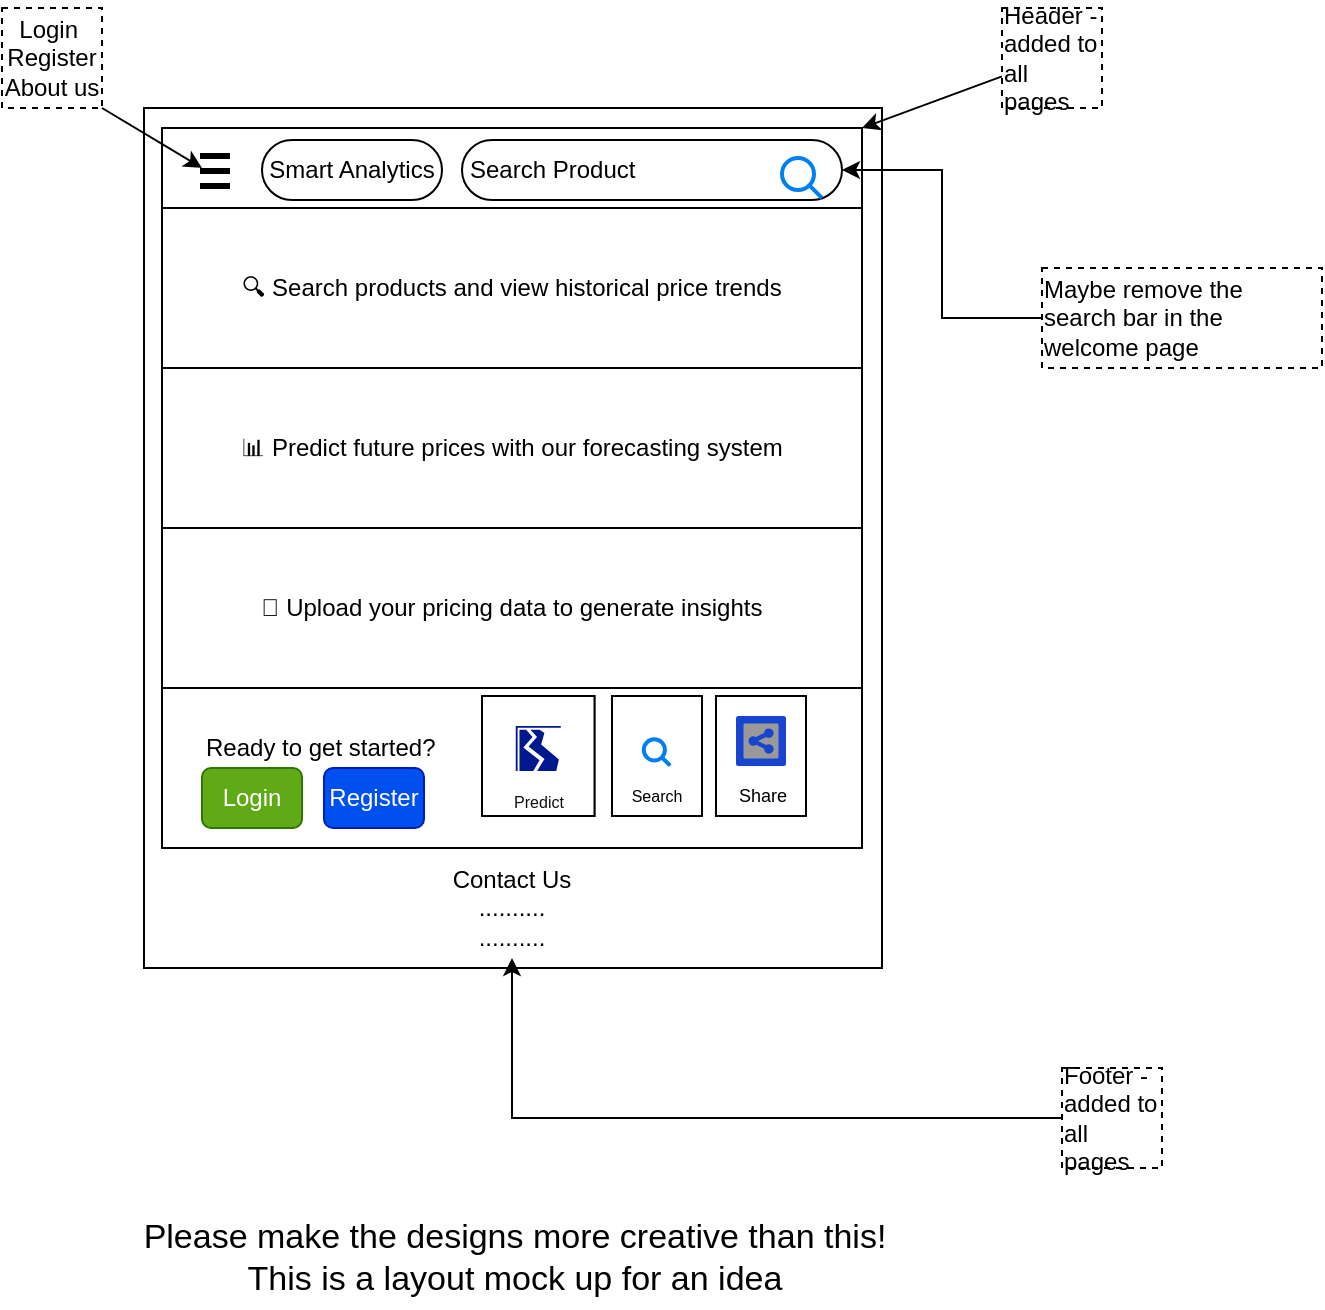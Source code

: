<mxfile version="24.7.5" pages="4">
  <diagram name="Welcome page" id="B8QtZ3THjDnc9no1Egbt">
    <mxGraphModel dx="882" dy="568" grid="1" gridSize="10" guides="1" tooltips="1" connect="1" arrows="1" fold="1" page="1" pageScale="1" pageWidth="850" pageHeight="1100" math="0" shadow="0">
      <root>
        <mxCell id="0" />
        <mxCell id="1" parent="0" />
        <mxCell id="PpZU3kaL5hCInjsLc9p8-1" value="" style="whiteSpace=wrap;html=1;" vertex="1" parent="1">
          <mxGeometry x="111" y="80" width="369" height="430" as="geometry" />
        </mxCell>
        <mxCell id="PpZU3kaL5hCInjsLc9p8-2" value="" style="rounded=0;whiteSpace=wrap;html=1;" vertex="1" parent="1">
          <mxGeometry x="120" y="90" width="350" height="350" as="geometry" />
        </mxCell>
        <mxCell id="PpZU3kaL5hCInjsLc9p8-13" value="🔍 Search products and view historical price trends" style="rounded=0;whiteSpace=wrap;html=1;" vertex="1" parent="1">
          <mxGeometry x="120" y="130" width="350" height="80" as="geometry" />
        </mxCell>
        <mxCell id="PpZU3kaL5hCInjsLc9p8-14" value="📊 Predict future prices with our forecasting system" style="rounded=0;whiteSpace=wrap;" vertex="1" parent="1">
          <mxGeometry x="120" y="210" width="350" height="80" as="geometry" />
        </mxCell>
        <mxCell id="PpZU3kaL5hCInjsLc9p8-15" value="📁 Upload your pricing data to generate insights" style="rounded=0;whiteSpace=wrap;" vertex="1" parent="1">
          <mxGeometry x="120" y="290" width="350" height="80" as="geometry" />
        </mxCell>
        <mxCell id="PpZU3kaL5hCInjsLc9p8-3" value="Smart Analytics" style="rounded=1;whiteSpace=wrap;arcSize=50;" vertex="1" parent="1">
          <mxGeometry x="170" y="96" width="90" height="30" as="geometry" />
        </mxCell>
        <mxCell id="PpZU3kaL5hCInjsLc9p8-4" value="Search Product" style="rounded=1;whiteSpace=wrap;html=1;strokeColor=default;align=left;verticalAlign=middle;arcSize=50;fontFamily=Helvetica;fontSize=12;fontColor=default;fillColor=default;spacingLeft=2;" vertex="1" parent="1">
          <mxGeometry x="270" y="96" width="190" height="30" as="geometry" />
        </mxCell>
        <mxCell id="PpZU3kaL5hCInjsLc9p8-5" value="" style="html=1;verticalLabelPosition=bottom;align=center;labelBackgroundColor=#ffffff;verticalAlign=top;strokeWidth=2;strokeColor=#0080F0;shadow=0;dashed=0;shape=mxgraph.ios7.icons.looking_glass;" vertex="1" parent="1">
          <mxGeometry x="430" y="105" width="20" height="20" as="geometry" />
        </mxCell>
        <mxCell id="PpZU3kaL5hCInjsLc9p8-9" value="" style="group;strokeWidth=3;" vertex="1" connectable="0" parent="1">
          <mxGeometry x="139" y="104" width="15" height="15" as="geometry" />
        </mxCell>
        <mxCell id="PpZU3kaL5hCInjsLc9p8-6" value="" style="endArrow=none;html=1;rounded=0;strokeWidth=3;" edge="1" parent="PpZU3kaL5hCInjsLc9p8-9">
          <mxGeometry width="50" height="50" relative="1" as="geometry">
            <mxPoint as="sourcePoint" />
            <mxPoint x="15" as="targetPoint" />
          </mxGeometry>
        </mxCell>
        <mxCell id="PpZU3kaL5hCInjsLc9p8-7" value="" style="endArrow=none;html=1;rounded=0;strokeWidth=3;" edge="1" parent="PpZU3kaL5hCInjsLc9p8-9">
          <mxGeometry width="50" height="50" relative="1" as="geometry">
            <mxPoint y="7.5" as="sourcePoint" />
            <mxPoint x="15" y="7.5" as="targetPoint" />
          </mxGeometry>
        </mxCell>
        <mxCell id="PpZU3kaL5hCInjsLc9p8-8" value="" style="endArrow=none;html=1;rounded=0;strokeWidth=3;" edge="1" parent="PpZU3kaL5hCInjsLc9p8-9">
          <mxGeometry width="50" height="50" relative="1" as="geometry">
            <mxPoint y="15" as="sourcePoint" />
            <mxPoint x="15" y="15" as="targetPoint" />
          </mxGeometry>
        </mxCell>
        <mxCell id="PpZU3kaL5hCInjsLc9p8-16" style="rounded=0;orthogonalLoop=1;jettySize=auto;html=1;exitX=1;exitY=1;exitDx=0;exitDy=0;" edge="1" parent="1" source="PpZU3kaL5hCInjsLc9p8-10">
          <mxGeometry relative="1" as="geometry">
            <mxPoint x="140" y="110.0" as="targetPoint" />
          </mxGeometry>
        </mxCell>
        <mxCell id="PpZU3kaL5hCInjsLc9p8-10" value="&lt;span style=&quot;text-align: left; background-color: initial;&quot;&gt;Login&amp;nbsp;&lt;/span&gt;&lt;br style=&quot;text-align: left;&quot;&gt;&lt;span style=&quot;text-align: left; background-color: initial;&quot;&gt;Register&lt;/span&gt;&lt;br style=&quot;text-align: left;&quot;&gt;&lt;span style=&quot;text-align: left; background-color: initial;&quot;&gt;About us&lt;/span&gt;" style="rounded=0;whiteSpace=wrap;html=1;dashed=1;" vertex="1" parent="1">
          <mxGeometry x="40" y="30" width="50" height="50" as="geometry" />
        </mxCell>
        <mxCell id="PpZU3kaL5hCInjsLc9p8-17" value="Ready to get started? " style="rounded=0;whiteSpace=wrap;align=left;spacingLeft=20;spacingBottom=20;" vertex="1" parent="1">
          <mxGeometry x="120" y="370" width="350" height="80" as="geometry" />
        </mxCell>
        <mxCell id="PpZU3kaL5hCInjsLc9p8-18" value="Login" style="rounded=1;whiteSpace=wrap;html=1;fillColor=#60a917;fontColor=#ffffff;strokeColor=#2D7600;" vertex="1" parent="1">
          <mxGeometry x="140" y="410" width="50" height="30" as="geometry" />
        </mxCell>
        <mxCell id="PpZU3kaL5hCInjsLc9p8-19" value="Register" style="rounded=1;whiteSpace=wrap;html=1;fillColor=#0050ef;fontColor=#ffffff;strokeColor=#001DBC;" vertex="1" parent="1">
          <mxGeometry x="201" y="410" width="50" height="30" as="geometry" />
        </mxCell>
        <mxCell id="PpZU3kaL5hCInjsLc9p8-24" value="" style="group;fillColor=#D0CEE2;strokeColor=#56517e;" vertex="1" connectable="0" parent="1">
          <mxGeometry x="280" y="374" width="56.25" height="60" as="geometry" />
        </mxCell>
        <mxCell id="PpZU3kaL5hCInjsLc9p8-22" value="" style="rounded=0;whiteSpace=wrap;html=1;fillColor=#ffffff;" vertex="1" parent="PpZU3kaL5hCInjsLc9p8-24">
          <mxGeometry width="56.25" height="60" as="geometry" />
        </mxCell>
        <mxCell id="PpZU3kaL5hCInjsLc9p8-21" value="&lt;font style=&quot;font-size: 8px;&quot;&gt;Predict&lt;/font&gt;" style="sketch=0;aspect=fixed;pointerEvents=1;shadow=0;dashed=0;html=1;strokeColor=none;labelPosition=center;verticalLabelPosition=bottom;verticalAlign=top;align=center;fillColor=#00188D;shape=mxgraph.mscae.general.graph;direction=south;fontColor=#0F0F0F;" vertex="1" parent="PpZU3kaL5hCInjsLc9p8-24">
          <mxGeometry x="16.875" y="15" width="22.5" height="22.5" as="geometry" />
        </mxCell>
        <mxCell id="PpZU3kaL5hCInjsLc9p8-29" value="" style="group" vertex="1" connectable="0" parent="1">
          <mxGeometry x="345" y="374" width="45" height="60" as="geometry" />
        </mxCell>
        <mxCell id="PpZU3kaL5hCInjsLc9p8-26" value="" style="rounded=0;whiteSpace=wrap;html=1;fillColor=#ffffff;" vertex="1" parent="PpZU3kaL5hCInjsLc9p8-29">
          <mxGeometry width="45" height="60" as="geometry" />
        </mxCell>
        <mxCell id="PpZU3kaL5hCInjsLc9p8-25" value="" style="group;fillColor=none;strokeColor=none;fontSize=9;verticalAlign=bottom;" vertex="1" connectable="0" parent="PpZU3kaL5hCInjsLc9p8-29">
          <mxGeometry x="10.12" y="16.8" width="24.75" height="26.4" as="geometry" />
        </mxCell>
        <mxCell id="PpZU3kaL5hCInjsLc9p8-28" value="&lt;font style=&quot;font-size: 8px;&quot;&gt;Search&lt;/font&gt;" style="html=1;verticalLabelPosition=bottom;align=center;labelBackgroundColor=#ffffff;verticalAlign=top;strokeWidth=2;strokeColor=#0080F0;shadow=0;dashed=0;shape=mxgraph.ios7.icons.looking_glass;fontColor=#000000;" vertex="1" parent="PpZU3kaL5hCInjsLc9p8-25">
          <mxGeometry x="5.777" y="4.84" width="13.2" height="13.2" as="geometry" />
        </mxCell>
        <mxCell id="PpZU3kaL5hCInjsLc9p8-32" value="" style="group" vertex="1" connectable="0" parent="1">
          <mxGeometry x="397" y="374" width="45" height="60" as="geometry" />
        </mxCell>
        <mxCell id="PpZU3kaL5hCInjsLc9p8-31" value="" style="rounded=0;whiteSpace=wrap;html=1;fillColor=#FFFFFF;" vertex="1" parent="PpZU3kaL5hCInjsLc9p8-32">
          <mxGeometry width="45" height="60" as="geometry" />
        </mxCell>
        <mxCell id="PpZU3kaL5hCInjsLc9p8-30" value="&lt;font style=&quot;font-size: 9px;&quot;&gt;Share&lt;/font&gt;" style="strokeColor=none;verticalLabelPosition=bottom;shadow=0;dashed=0;verticalAlign=top;strokeWidth=2;html=1;shape=mxgraph.mockup.misc.shareIcon;fillColor=#1745cf;fontColor=#000000;" vertex="1" parent="PpZU3kaL5hCInjsLc9p8-32">
          <mxGeometry x="10" y="10" width="25" height="25" as="geometry" />
        </mxCell>
        <mxCell id="PpZU3kaL5hCInjsLc9p8-33" value="Contact Us&lt;div&gt;..........&lt;/div&gt;&lt;div&gt;..........&lt;/div&gt;" style="rounded=0;whiteSpace=wrap;html=1;strokeColor=none;" vertex="1" parent="1">
          <mxGeometry x="120" y="455" width="350" height="50" as="geometry" />
        </mxCell>
        <mxCell id="PpZU3kaL5hCInjsLc9p8-36" style="rounded=0;orthogonalLoop=1;jettySize=auto;html=1;entryX=1;entryY=0;entryDx=0;entryDy=0;" edge="1" parent="1" source="PpZU3kaL5hCInjsLc9p8-35" target="PpZU3kaL5hCInjsLc9p8-2">
          <mxGeometry relative="1" as="geometry" />
        </mxCell>
        <mxCell id="PpZU3kaL5hCInjsLc9p8-35" value="&lt;div style=&quot;text-align: left;&quot;&gt;&lt;span style=&quot;background-color: initial;&quot;&gt;Header - added to all pages&lt;/span&gt;&lt;/div&gt;" style="rounded=0;whiteSpace=wrap;html=1;dashed=1;" vertex="1" parent="1">
          <mxGeometry x="540" y="30" width="50" height="50" as="geometry" />
        </mxCell>
        <mxCell id="PpZU3kaL5hCInjsLc9p8-38" style="edgeStyle=orthogonalEdgeStyle;rounded=0;orthogonalLoop=1;jettySize=auto;html=1;" edge="1" parent="1" source="PpZU3kaL5hCInjsLc9p8-37" target="PpZU3kaL5hCInjsLc9p8-33">
          <mxGeometry relative="1" as="geometry" />
        </mxCell>
        <mxCell id="PpZU3kaL5hCInjsLc9p8-37" value="&lt;div style=&quot;text-align: left;&quot;&gt;&lt;span style=&quot;background-color: initial;&quot;&gt;Footer - added to all pages&lt;/span&gt;&lt;/div&gt;" style="rounded=0;whiteSpace=wrap;html=1;dashed=1;" vertex="1" parent="1">
          <mxGeometry x="570" y="560" width="50" height="50" as="geometry" />
        </mxCell>
        <mxCell id="I4PNr7GKEXYAMb3qDX5G-1" value="Please make the designs more creative than this!&lt;div style=&quot;font-size: 17px;&quot;&gt;This is a layout mock up for an idea&lt;/div&gt;" style="text;html=1;align=center;verticalAlign=middle;resizable=0;points=[];autosize=1;strokeColor=none;fillColor=none;fontSize=17;" vertex="1" parent="1">
          <mxGeometry x="95.5" y="630" width="400" height="50" as="geometry" />
        </mxCell>
        <mxCell id="T-se9NlNpIuOmWsNwxmB-4" style="edgeStyle=orthogonalEdgeStyle;rounded=0;orthogonalLoop=1;jettySize=auto;html=1;entryX=1;entryY=0.5;entryDx=0;entryDy=0;" edge="1" parent="1" source="T-se9NlNpIuOmWsNwxmB-2" target="PpZU3kaL5hCInjsLc9p8-4">
          <mxGeometry relative="1" as="geometry" />
        </mxCell>
        <mxCell id="T-se9NlNpIuOmWsNwxmB-2" value="&lt;div style=&quot;text-align: left;&quot;&gt;&lt;span style=&quot;background-color: initial;&quot;&gt;Maybe remove the search bar in the welcome page&lt;/span&gt;&lt;/div&gt;" style="rounded=0;whiteSpace=wrap;html=1;dashed=1;" vertex="1" parent="1">
          <mxGeometry x="560" y="160" width="140" height="50" as="geometry" />
        </mxCell>
      </root>
    </mxGraphModel>
  </diagram>
  <diagram id="LSVAX3CHtDWRbdCBxaA_" name="Upload Product Price Data">
    <mxGraphModel dx="1059" dy="681" grid="1" gridSize="10" guides="1" tooltips="1" connect="1" arrows="1" fold="1" page="1" pageScale="1" pageWidth="850" pageHeight="1100" math="0" shadow="0">
      <root>
        <mxCell id="0" />
        <mxCell id="1" parent="0" />
        <mxCell id="pTEVD4Cn4gDYu6t_rOtK-22" value="Preview data" style="rounded=0;whiteSpace=wrap;html=1;verticalAlign=top;" vertex="1" parent="1">
          <mxGeometry x="60" y="500" width="350" height="330" as="geometry" />
        </mxCell>
        <mxCell id="HSAHrpnEPruZlaGYrrlu-25" value="" style="rounded=0;whiteSpace=wrap;html=1;" vertex="1" parent="1">
          <mxGeometry x="60" y="20" width="350" height="430" as="geometry" />
        </mxCell>
        <mxCell id="HSAHrpnEPruZlaGYrrlu-1" value="Accepted format: CSV (Product ID, Date, Price)" style="text;whiteSpace=wrap;" vertex="1" parent="1">
          <mxGeometry x="80" y="235" width="320" height="40" as="geometry" />
        </mxCell>
        <mxCell id="HSAHrpnEPruZlaGYrrlu-2" value="📤 Upload Product Price Data" style="text;whiteSpace=wrap;fontSize=14;" vertex="1" parent="1">
          <mxGeometry x="135" y="30" width="200" height="40" as="geometry" />
        </mxCell>
        <mxCell id="HSAHrpnEPruZlaGYrrlu-22" value="" style="group" vertex="1" connectable="0" parent="1">
          <mxGeometry x="80" y="80" width="170" height="153" as="geometry" />
        </mxCell>
        <mxCell id="HSAHrpnEPruZlaGYrrlu-4" value="Select mechant" style="rounded=1;fillColor=#F1F2F4;strokeColor=none;html=1;whiteSpace=wrap;fontColor=#596780;align=left;fontSize=12;spacingLeft=10;sketch=0;" vertex="1" parent="HSAHrpnEPruZlaGYrrlu-22">
          <mxGeometry x="10" y="60" width="140" height="33" as="geometry" />
        </mxCell>
        <mxCell id="HSAHrpnEPruZlaGYrrlu-5" value="" style="shape=triangle;direction=south;fillColor=#596780;strokeColor=none;html=1;sketch=0;" vertex="1" parent="HSAHrpnEPruZlaGYrrlu-4">
          <mxGeometry x="1" y="0.5" width="12" height="6" relative="1" as="geometry">
            <mxPoint x="-20" y="-3" as="offset" />
          </mxGeometry>
        </mxCell>
        <mxCell id="HSAHrpnEPruZlaGYrrlu-14" value="Select Merchant" style="html=1;shadow=0;dashed=0;shape=mxgraph.bootstrap.rrect;rSize=5;strokeColor=none;strokeWidth=1;fillColor=#6C767D;fontColor=#ffffff;whiteSpace=wrap;align=left;verticalAlign=middle;fontStyle=0;fontSize=14;spacingLeft=10;" vertex="1" parent="HSAHrpnEPruZlaGYrrlu-22">
          <mxGeometry width="140" height="40" as="geometry" />
        </mxCell>
        <mxCell id="HSAHrpnEPruZlaGYrrlu-15" value="" style="shape=triangle;direction=south;fillColor=#ffffff;strokeColor=none;perimeter=none;" vertex="1" parent="HSAHrpnEPruZlaGYrrlu-14">
          <mxGeometry x="1" y="0.5" width="10" height="5" relative="1" as="geometry">
            <mxPoint x="-17" y="-2.5" as="offset" />
          </mxGeometry>
        </mxCell>
        <mxCell id="HSAHrpnEPruZlaGYrrlu-16" value="" style="swimlane;container=1;shape=mxgraph.bootstrap.rrect;rSize=5;strokeColor=#999999;fillColor=#ffffff;fontStyle=0;childLayout=stackLayout;horizontal=1;startSize=0;horizontalStack=0;resizeParent=1;resizeParentMax=0;resizeLast=0;collapsible=0;marginBottom=0;whiteSpace=wrap;html=1;" vertex="1" parent="HSAHrpnEPruZlaGYrrlu-22">
          <mxGeometry y="43" width="170" height="110" as="geometry" />
        </mxCell>
        <mxCell id="HSAHrpnEPruZlaGYrrlu-17" value="" style="text;align=center;verticalAlign=middle;spacingLeft=10;spacingRight=10;overflow=hidden;points=[[0,0.5],[1,0.5]];portConstraint=eastwest;rotatable=0;whiteSpace=wrap;html=1;fontColor=inherit;" vertex="1" parent="HSAHrpnEPruZlaGYrrlu-16">
          <mxGeometry width="170" height="10" as="geometry" />
        </mxCell>
        <mxCell id="HSAHrpnEPruZlaGYrrlu-18" value="Coles" style="text;align=left;verticalAlign=middle;spacingLeft=10;spacingRight=10;overflow=hidden;points=[[0,0.5],[1,0.5]];portConstraint=eastwest;rotatable=0;whiteSpace=wrap;html=1;fontColor=#000000;fontSize=14;fontStyle=0;" vertex="1" parent="HSAHrpnEPruZlaGYrrlu-16">
          <mxGeometry y="10" width="170" height="30" as="geometry" />
        </mxCell>
        <mxCell id="HSAHrpnEPruZlaGYrrlu-19" value="Woolworths" style="text;align=left;verticalAlign=middle;spacingLeft=10;spacingRight=10;overflow=hidden;points=[[0,0.5],[1,0.5]];portConstraint=eastwest;rotatable=0;whiteSpace=wrap;html=1;fontColor=#000000;fontSize=14;fontStyle=0;fontFamily=Helvetica;" vertex="1" parent="HSAHrpnEPruZlaGYrrlu-16">
          <mxGeometry y="40" width="170" height="30" as="geometry" />
        </mxCell>
        <mxCell id="HSAHrpnEPruZlaGYrrlu-20" value="Spudshed" style="text;align=left;verticalAlign=middle;spacingLeft=10;spacingRight=10;overflow=hidden;points=[[0,0.5],[1,0.5]];portConstraint=eastwest;rotatable=0;whiteSpace=wrap;html=1;fontColor=#000000;fontSize=14;fontStyle=0;fontFamily=Helvetica;" vertex="1" parent="HSAHrpnEPruZlaGYrrlu-16">
          <mxGeometry y="70" width="170" height="30" as="geometry" />
        </mxCell>
        <mxCell id="HSAHrpnEPruZlaGYrrlu-21" value="" style="text;align=center;verticalAlign=middle;spacingLeft=10;spacingRight=10;overflow=hidden;points=[[0,0.5],[1,0.5]];portConstraint=eastwest;rotatable=0;whiteSpace=wrap;html=1;fontColor=inherit;" vertex="1" parent="HSAHrpnEPruZlaGYrrlu-16">
          <mxGeometry y="100" width="170" height="10" as="geometry" />
        </mxCell>
        <mxCell id="HSAHrpnEPruZlaGYrrlu-24" value="Drag &amp;amp; Drop your CSV file here or &lt;b&gt;browse&lt;/b&gt;" style="rounded=1;whiteSpace=wrap;html=1;dashed=1;" vertex="1" parent="1">
          <mxGeometry x="80" y="270" width="310" height="100" as="geometry" />
        </mxCell>
        <mxCell id="rmcHzL_Olu4iPhWDuOK1-2" style="edgeStyle=orthogonalEdgeStyle;rounded=0;orthogonalLoop=1;jettySize=auto;html=1;entryX=0.5;entryY=0;entryDx=0;entryDy=0;exitX=0.5;exitY=1;exitDx=0;exitDy=0;" edge="1" parent="1" source="rmcHzL_Olu4iPhWDuOK1-1" target="pTEVD4Cn4gDYu6t_rOtK-1">
          <mxGeometry relative="1" as="geometry">
            <Array as="points">
              <mxPoint x="540" y="380" />
              <mxPoint x="110" y="380" />
            </Array>
          </mxGeometry>
        </mxCell>
        <mxCell id="rmcHzL_Olu4iPhWDuOK1-1" value="&lt;div style=&quot;&quot;&gt;Eventhough it says upload dont do it yet&lt;/div&gt;&lt;div style=&quot;&quot;&gt;&lt;br&gt;&lt;/div&gt;&lt;div style=&quot;&quot;&gt;Validations - valid price, valid date, product id exists in database&lt;/div&gt;&lt;div style=&quot;&quot;&gt;Or else dont allow to upload (may result in corrupting database)&lt;/div&gt;&lt;div style=&quot;&quot;&gt;Optional validations - No duplicate records (same duration &amp;amp; same product)&lt;/div&gt;" style="rounded=0;whiteSpace=wrap;html=1;dashed=1;verticalAlign=middle;align=center;" vertex="1" parent="1">
          <mxGeometry x="440" y="86.5" width="200" height="140" as="geometry" />
        </mxCell>
        <mxCell id="pTEVD4Cn4gDYu6t_rOtK-23" style="edgeStyle=orthogonalEdgeStyle;rounded=0;orthogonalLoop=1;jettySize=auto;html=1;entryX=0.5;entryY=0;entryDx=0;entryDy=0;" edge="1" parent="1" source="pTEVD4Cn4gDYu6t_rOtK-1" target="pTEVD4Cn4gDYu6t_rOtK-22">
          <mxGeometry relative="1" as="geometry">
            <mxPoint x="200" y="520" as="targetPoint" />
          </mxGeometry>
        </mxCell>
        <mxCell id="pTEVD4Cn4gDYu6t_rOtK-24" value="Pop up" style="edgeLabel;html=1;align=center;verticalAlign=middle;resizable=0;points=[];" vertex="1" connectable="0" parent="pTEVD4Cn4gDYu6t_rOtK-23">
          <mxGeometry x="0.258" y="-2" relative="1" as="geometry">
            <mxPoint as="offset" />
          </mxGeometry>
        </mxCell>
        <mxCell id="pTEVD4Cn4gDYu6t_rOtK-1" value="Upload CSV" style="rounded=1;whiteSpace=wrap;html=1;fillColor=#60a917;fontColor=#ffffff;strokeColor=#2D7600;" vertex="1" parent="1">
          <mxGeometry x="80" y="400" width="70" height="30" as="geometry" />
        </mxCell>
        <mxCell id="pTEVD4Cn4gDYu6t_rOtK-4" value="" style="shape=table;html=1;whiteSpace=wrap;startSize=0;container=1;collapsible=0;childLayout=tableLayout;columnLines=0;rowLines=0;fontSize=16;strokeColor=default;" vertex="1" parent="1">
          <mxGeometry x="85" y="550" width="310" height="170" as="geometry" />
        </mxCell>
        <mxCell id="pTEVD4Cn4gDYu6t_rOtK-5" value="" style="shape=tableRow;horizontal=0;startSize=0;swimlaneHead=0;swimlaneBody=0;top=0;left=0;bottom=0;right=0;collapsible=0;dropTarget=0;fillColor=none;points=[[0,0.5],[1,0.5]];portConstraint=eastwest;fontSize=16;strokeColor=inherit;" vertex="1" parent="pTEVD4Cn4gDYu6t_rOtK-4">
          <mxGeometry width="310" height="50" as="geometry" />
        </mxCell>
        <mxCell id="pTEVD4Cn4gDYu6t_rOtK-6" value="ProductName" style="shape=partialRectangle;html=1;whiteSpace=wrap;connectable=0;fillColor=none;top=0;left=0;bottom=0;right=0;overflow=hidden;fontSize=12;strokeColor=inherit;" vertex="1" parent="pTEVD4Cn4gDYu6t_rOtK-5">
          <mxGeometry width="103" height="50" as="geometry">
            <mxRectangle width="103" height="50" as="alternateBounds" />
          </mxGeometry>
        </mxCell>
        <mxCell id="pTEVD4Cn4gDYu6t_rOtK-7" value="Date" style="shape=partialRectangle;html=1;whiteSpace=wrap;connectable=0;fillColor=none;top=0;left=0;bottom=0;right=0;overflow=hidden;fontSize=12;strokeColor=inherit;" vertex="1" parent="pTEVD4Cn4gDYu6t_rOtK-5">
          <mxGeometry x="103" width="104" height="50" as="geometry">
            <mxRectangle width="104" height="50" as="alternateBounds" />
          </mxGeometry>
        </mxCell>
        <mxCell id="pTEVD4Cn4gDYu6t_rOtK-8" value="Price" style="shape=partialRectangle;html=1;whiteSpace=wrap;connectable=0;fillColor=none;top=0;left=0;bottom=0;right=0;overflow=hidden;fontSize=12;strokeColor=inherit;" vertex="1" parent="pTEVD4Cn4gDYu6t_rOtK-5">
          <mxGeometry x="207" width="103" height="50" as="geometry">
            <mxRectangle width="103" height="50" as="alternateBounds" />
          </mxGeometry>
        </mxCell>
        <mxCell id="pTEVD4Cn4gDYu6t_rOtK-9" value="" style="shape=tableRow;horizontal=0;startSize=0;swimlaneHead=0;swimlaneBody=0;top=0;left=0;bottom=0;right=0;collapsible=0;dropTarget=0;fillColor=none;points=[[0,0.5],[1,0.5]];portConstraint=eastwest;fontSize=16;strokeColor=inherit;" vertex="1" parent="pTEVD4Cn4gDYu6t_rOtK-4">
          <mxGeometry y="50" width="310" height="40" as="geometry" />
        </mxCell>
        <mxCell id="pTEVD4Cn4gDYu6t_rOtK-10" value="TimTam" style="shape=partialRectangle;html=1;whiteSpace=wrap;connectable=0;fillColor=none;top=0;left=0;bottom=0;right=0;overflow=hidden;fontSize=12;strokeColor=inherit;" vertex="1" parent="pTEVD4Cn4gDYu6t_rOtK-9">
          <mxGeometry width="103" height="40" as="geometry">
            <mxRectangle width="103" height="40" as="alternateBounds" />
          </mxGeometry>
        </mxCell>
        <mxCell id="pTEVD4Cn4gDYu6t_rOtK-11" value="01/02/2025" style="shape=partialRectangle;html=1;whiteSpace=wrap;connectable=0;fillColor=none;top=0;left=0;bottom=0;right=0;overflow=hidden;fontSize=12;strokeColor=inherit;" vertex="1" parent="pTEVD4Cn4gDYu6t_rOtK-9">
          <mxGeometry x="103" width="104" height="40" as="geometry">
            <mxRectangle width="104" height="40" as="alternateBounds" />
          </mxGeometry>
        </mxCell>
        <mxCell id="pTEVD4Cn4gDYu6t_rOtK-12" value="1.32" style="shape=partialRectangle;html=1;whiteSpace=wrap;connectable=0;fillColor=none;top=0;left=0;bottom=0;right=0;overflow=hidden;fontSize=12;strokeColor=inherit;" vertex="1" parent="pTEVD4Cn4gDYu6t_rOtK-9">
          <mxGeometry x="207" width="103" height="40" as="geometry">
            <mxRectangle width="103" height="40" as="alternateBounds" />
          </mxGeometry>
        </mxCell>
        <mxCell id="pTEVD4Cn4gDYu6t_rOtK-13" value="" style="shape=tableRow;horizontal=0;startSize=0;swimlaneHead=0;swimlaneBody=0;top=0;left=0;bottom=0;right=0;collapsible=0;dropTarget=0;fillColor=none;points=[[0,0.5],[1,0.5]];portConstraint=eastwest;fontSize=16;strokeColor=inherit;" vertex="1" parent="pTEVD4Cn4gDYu6t_rOtK-4">
          <mxGeometry y="90" width="310" height="40" as="geometry" />
        </mxCell>
        <mxCell id="pTEVD4Cn4gDYu6t_rOtK-14" value="TimTam" style="shape=partialRectangle;html=1;whiteSpace=wrap;connectable=0;fillColor=none;top=0;left=0;bottom=0;right=0;overflow=hidden;fontSize=12;strokeColor=inherit;" vertex="1" parent="pTEVD4Cn4gDYu6t_rOtK-13">
          <mxGeometry width="103" height="40" as="geometry">
            <mxRectangle width="103" height="40" as="alternateBounds" />
          </mxGeometry>
        </mxCell>
        <mxCell id="pTEVD4Cn4gDYu6t_rOtK-15" value="01/04/2025" style="shape=partialRectangle;html=1;whiteSpace=wrap;connectable=0;fillColor=none;top=0;left=0;bottom=0;right=0;overflow=hidden;fontSize=12;strokeColor=inherit;" vertex="1" parent="pTEVD4Cn4gDYu6t_rOtK-13">
          <mxGeometry x="103" width="104" height="40" as="geometry">
            <mxRectangle width="104" height="40" as="alternateBounds" />
          </mxGeometry>
        </mxCell>
        <mxCell id="pTEVD4Cn4gDYu6t_rOtK-16" value="1.35" style="shape=partialRectangle;html=1;whiteSpace=wrap;connectable=0;fillColor=none;top=0;left=0;bottom=0;right=0;overflow=hidden;fontSize=12;strokeColor=inherit;" vertex="1" parent="pTEVD4Cn4gDYu6t_rOtK-13">
          <mxGeometry x="207" width="103" height="40" as="geometry">
            <mxRectangle width="103" height="40" as="alternateBounds" />
          </mxGeometry>
        </mxCell>
        <mxCell id="pTEVD4Cn4gDYu6t_rOtK-18" value="" style="shape=tableRow;horizontal=0;startSize=0;swimlaneHead=0;swimlaneBody=0;top=0;left=0;bottom=0;right=0;collapsible=0;dropTarget=0;fillColor=none;points=[[0,0.5],[1,0.5]];portConstraint=eastwest;fontSize=16;strokeColor=inherit;" vertex="1" parent="pTEVD4Cn4gDYu6t_rOtK-4">
          <mxGeometry y="130" width="310" height="40" as="geometry" />
        </mxCell>
        <mxCell id="pTEVD4Cn4gDYu6t_rOtK-19" value="MilkyBar&amp;nbsp;" style="shape=partialRectangle;html=1;whiteSpace=wrap;connectable=0;fillColor=none;top=0;left=0;bottom=0;right=0;overflow=hidden;fontSize=12;strokeColor=inherit;" vertex="1" parent="pTEVD4Cn4gDYu6t_rOtK-18">
          <mxGeometry width="103" height="40" as="geometry">
            <mxRectangle width="103" height="40" as="alternateBounds" />
          </mxGeometry>
        </mxCell>
        <mxCell id="pTEVD4Cn4gDYu6t_rOtK-20" value="01/02/2025" style="shape=partialRectangle;html=1;whiteSpace=wrap;connectable=0;fillColor=none;top=0;left=0;bottom=0;right=0;overflow=hidden;fontSize=12;strokeColor=inherit;" vertex="1" parent="pTEVD4Cn4gDYu6t_rOtK-18">
          <mxGeometry x="103" width="104" height="40" as="geometry">
            <mxRectangle width="104" height="40" as="alternateBounds" />
          </mxGeometry>
        </mxCell>
        <mxCell id="pTEVD4Cn4gDYu6t_rOtK-21" value="2.35" style="shape=partialRectangle;html=1;whiteSpace=wrap;connectable=0;fillColor=none;top=0;left=0;bottom=0;right=0;overflow=hidden;fontSize=12;strokeColor=inherit;" vertex="1" parent="pTEVD4Cn4gDYu6t_rOtK-18">
          <mxGeometry x="207" width="103" height="40" as="geometry">
            <mxRectangle width="103" height="40" as="alternateBounds" />
          </mxGeometry>
        </mxCell>
        <mxCell id="pTEVD4Cn4gDYu6t_rOtK-25" value="&lt;div style=&quot;&quot;&gt;Optional - Not best to show product ID because doesnt make sense to end customer.&lt;/div&gt;&lt;div style=&quot;&quot;&gt;Retrieve the product name from BE (based on product ID) and show product name&lt;/div&gt;" style="rounded=0;whiteSpace=wrap;html=1;dashed=1;verticalAlign=middle;align=center;" vertex="1" parent="1">
          <mxGeometry x="480" y="490" width="200" height="90" as="geometry" />
        </mxCell>
        <mxCell id="pTEVD4Cn4gDYu6t_rOtK-26" style="edgeStyle=orthogonalEdgeStyle;rounded=0;orthogonalLoop=1;jettySize=auto;html=1;entryX=0.171;entryY=0.003;entryDx=0;entryDy=0;entryPerimeter=0;startArrow=classic;startFill=1;endArrow=none;endFill=0;" edge="1" parent="1" source="pTEVD4Cn4gDYu6t_rOtK-25" target="pTEVD4Cn4gDYu6t_rOtK-5">
          <mxGeometry relative="1" as="geometry" />
        </mxCell>
        <mxCell id="pTEVD4Cn4gDYu6t_rOtK-27" value="Upload CSV" style="rounded=1;whiteSpace=wrap;html=1;fillColor=#60a917;fontColor=#ffffff;strokeColor=#2D7600;" vertex="1" parent="1">
          <mxGeometry x="85" y="760" width="70" height="30" as="geometry" />
        </mxCell>
        <mxCell id="pTEVD4Cn4gDYu6t_rOtK-28" value="" style="html=1;shadow=0;dashed=0;shape=mxgraph.bootstrap.rrect;rSize=5;fillColor=#E9ECEF;strokeColor=none;" vertex="1" parent="1">
          <mxGeometry x="170" y="760" width="230" height="30" as="geometry" />
        </mxCell>
        <mxCell id="pTEVD4Cn4gDYu6t_rOtK-29" value="25%" style="html=1;shadow=0;dashed=0;shape=mxgraph.bootstrap.leftButton;rSize=5;fillColor=#0085FC;strokeColor=none;fontColor=#ffffff;resizeHeight=1;" vertex="1" parent="pTEVD4Cn4gDYu6t_rOtK-28">
          <mxGeometry width="180" height="30" relative="1" as="geometry" />
        </mxCell>
        <mxCell id="FAwTTf3IZTQTQrhCjfEd-1" value="Please make the designs more creative than this!&lt;div style=&quot;font-size: 17px;&quot;&gt;This is a layout mock up for an idea&lt;/div&gt;" style="text;html=1;align=center;verticalAlign=middle;resizable=0;points=[];autosize=1;strokeColor=none;fillColor=none;fontSize=17;" vertex="1" parent="1">
          <mxGeometry x="425" y="640" width="400" height="50" as="geometry" />
        </mxCell>
      </root>
    </mxGraphModel>
  </diagram>
  <diagram id="8W4SW6emvYZ6zlpOmB3v" name="Product Catalogue">
    <mxGraphModel dx="836" dy="538" grid="1" gridSize="10" guides="1" tooltips="1" connect="1" arrows="1" fold="1" page="1" pageScale="1" pageWidth="850" pageHeight="1100" math="0" shadow="0">
      <root>
        <mxCell id="0" />
        <mxCell id="1" parent="0" />
        <mxCell id="_64nJduSndWCl6EHzoTD-1" value="" style="whiteSpace=wrap;html=1;" vertex="1" parent="1">
          <mxGeometry x="111" y="80" width="369" height="430" as="geometry" />
        </mxCell>
        <mxCell id="_64nJduSndWCl6EHzoTD-2" value="" style="rounded=0;whiteSpace=wrap;html=1;" vertex="1" parent="1">
          <mxGeometry x="120" y="90" width="350" height="350" as="geometry" />
        </mxCell>
        <mxCell id="_64nJduSndWCl6EHzoTD-6" value="Smart Analytics" style="rounded=1;whiteSpace=wrap;arcSize=50;" vertex="1" parent="1">
          <mxGeometry x="170" y="96" width="90" height="30" as="geometry" />
        </mxCell>
        <mxCell id="_64nJduSndWCl6EHzoTD-7" value="Search Product" style="rounded=1;whiteSpace=wrap;html=1;strokeColor=default;align=left;verticalAlign=middle;arcSize=50;fontFamily=Helvetica;fontSize=12;fontColor=default;fillColor=default;spacingLeft=2;" vertex="1" parent="1">
          <mxGeometry x="270" y="96" width="190" height="30" as="geometry" />
        </mxCell>
        <mxCell id="_64nJduSndWCl6EHzoTD-8" value="" style="html=1;verticalLabelPosition=bottom;align=center;labelBackgroundColor=#ffffff;verticalAlign=top;strokeWidth=2;strokeColor=#0080F0;shadow=0;dashed=0;shape=mxgraph.ios7.icons.looking_glass;" vertex="1" parent="1">
          <mxGeometry x="430" y="101" width="20" height="20" as="geometry" />
        </mxCell>
        <mxCell id="_64nJduSndWCl6EHzoTD-9" value="" style="group;strokeWidth=3;" vertex="1" connectable="0" parent="1">
          <mxGeometry x="139" y="104" width="15" height="15" as="geometry" />
        </mxCell>
        <mxCell id="_64nJduSndWCl6EHzoTD-10" value="" style="endArrow=none;html=1;rounded=0;strokeWidth=3;" edge="1" parent="_64nJduSndWCl6EHzoTD-9">
          <mxGeometry width="50" height="50" relative="1" as="geometry">
            <mxPoint as="sourcePoint" />
            <mxPoint x="15" as="targetPoint" />
          </mxGeometry>
        </mxCell>
        <mxCell id="_64nJduSndWCl6EHzoTD-11" value="" style="endArrow=none;html=1;rounded=0;strokeWidth=3;" edge="1" parent="_64nJduSndWCl6EHzoTD-9">
          <mxGeometry width="50" height="50" relative="1" as="geometry">
            <mxPoint y="7.5" as="sourcePoint" />
            <mxPoint x="15" y="7.5" as="targetPoint" />
          </mxGeometry>
        </mxCell>
        <mxCell id="_64nJduSndWCl6EHzoTD-12" value="" style="endArrow=none;html=1;rounded=0;strokeWidth=3;" edge="1" parent="_64nJduSndWCl6EHzoTD-9">
          <mxGeometry width="50" height="50" relative="1" as="geometry">
            <mxPoint y="15" as="sourcePoint" />
            <mxPoint x="15" y="15" as="targetPoint" />
          </mxGeometry>
        </mxCell>
        <mxCell id="_64nJduSndWCl6EHzoTD-28" value="Contact Us&lt;div&gt;..........&lt;/div&gt;&lt;div&gt;..........&lt;/div&gt;" style="rounded=0;whiteSpace=wrap;html=1;strokeColor=none;" vertex="1" parent="1">
          <mxGeometry x="120" y="455" width="350" height="50" as="geometry" />
        </mxCell>
        <mxCell id="7HsRUyUdE9ra9s66XKC5-17" value="" style="group" vertex="1" connectable="0" parent="1">
          <mxGeometry x="124" y="136" width="170" height="60" as="geometry" />
        </mxCell>
        <mxCell id="7HsRUyUdE9ra9s66XKC5-1" value="" style="rounded=1;whiteSpace=wrap;html=1;" vertex="1" parent="7HsRUyUdE9ra9s66XKC5-17">
          <mxGeometry width="170" height="60" as="geometry" />
        </mxCell>
        <mxCell id="7HsRUyUdE9ra9s66XKC5-10" value="Arnott&#39;s TimTams Inspired by Jatz 165g" style="text;html=1;align=left;verticalAlign=middle;whiteSpace=wrap;rounded=0;fontSize=8;" vertex="1" parent="7HsRUyUdE9ra9s66XKC5-17">
          <mxGeometry x="49" width="111" height="30" as="geometry" />
        </mxCell>
        <mxCell id="7HsRUyUdE9ra9s66XKC5-11" value="&amp;lt; Vendor with lowest price now &amp;gt;" style="text;html=1;align=left;verticalAlign=middle;whiteSpace=wrap;rounded=0;fontSize=8;" vertex="1" parent="7HsRUyUdE9ra9s66XKC5-17">
          <mxGeometry x="47" y="45" width="123" height="13" as="geometry" />
        </mxCell>
        <mxCell id="7HsRUyUdE9ra9s66XKC5-12" value="" style="sketch=0;outlineConnect=0;fontColor=#232F3E;gradientColor=none;fillColor=#ED7100;strokeColor=none;dashed=0;verticalLabelPosition=bottom;verticalAlign=top;align=center;html=1;fontSize=12;fontStyle=0;aspect=fixed;pointerEvents=1;shape=mxgraph.aws4.container_registry_image;" vertex="1" parent="7HsRUyUdE9ra9s66XKC5-17">
          <mxGeometry x="10" y="15" width="30" height="30" as="geometry" />
        </mxCell>
        <mxCell id="su4eEHU9SuA0n4XpnqGa-2" value="&lt;font style=&quot;font-size: 6px;&quot;&gt;Share&lt;/font&gt;" style="rounded=1;whiteSpace=wrap;html=1;arcSize=50;fillColor=#2817ab;gradientColor=none;strokeColor=#080075;fontColor=#ffffff;align=center;verticalAlign=middle;fontFamily=Helvetica;fontSize=6;" vertex="1" parent="7HsRUyUdE9ra9s66XKC5-17">
          <mxGeometry x="51" y="37" width="21" height="10" as="geometry" />
        </mxCell>
        <mxCell id="su4eEHU9SuA0n4XpnqGa-3" value="View Prices" style="rounded=1;whiteSpace=wrap;html=1;arcSize=50;fillColor=#F86363;gradientColor=none;strokeColor=#f5adad;align=center;verticalAlign=middle;fontFamily=Helvetica;fontSize=6;" vertex="1" parent="7HsRUyUdE9ra9s66XKC5-17">
          <mxGeometry x="129" y="37" width="37" height="10" as="geometry" />
        </mxCell>
        <mxCell id="7HsRUyUdE9ra9s66XKC5-53" value="&lt;font style=&quot;font-size: 11px;&quot;&gt;Load more&lt;/font&gt;" style="rounded=1;whiteSpace=wrap;html=1;arcSize=50;fillColor=#60a917;gradientColor=none;strokeColor=#2D7600;fontColor=#ffffff;align=center;verticalAlign=middle;fontFamily=Helvetica;fontSize=12;" vertex="1" parent="1">
          <mxGeometry x="255" y="413" width="70" height="20" as="geometry" />
        </mxCell>
        <mxCell id="su4eEHU9SuA0n4XpnqGa-5" value="" style="group" vertex="1" connectable="0" parent="1">
          <mxGeometry x="297" y="136" width="170" height="60" as="geometry" />
        </mxCell>
        <mxCell id="su4eEHU9SuA0n4XpnqGa-6" value="" style="rounded=1;whiteSpace=wrap;html=1;" vertex="1" parent="su4eEHU9SuA0n4XpnqGa-5">
          <mxGeometry width="170" height="60" as="geometry" />
        </mxCell>
        <mxCell id="su4eEHU9SuA0n4XpnqGa-7" value="Arnott&#39;s TimTams Inspired by Jatz 165g" style="text;html=1;align=left;verticalAlign=middle;whiteSpace=wrap;rounded=0;fontSize=8;" vertex="1" parent="su4eEHU9SuA0n4XpnqGa-5">
          <mxGeometry x="49" width="111" height="30" as="geometry" />
        </mxCell>
        <mxCell id="su4eEHU9SuA0n4XpnqGa-8" value="&amp;lt; Vendor with lowest price now &amp;gt;" style="text;html=1;align=left;verticalAlign=middle;whiteSpace=wrap;rounded=0;fontSize=8;" vertex="1" parent="su4eEHU9SuA0n4XpnqGa-5">
          <mxGeometry x="47" y="45" width="123" height="13" as="geometry" />
        </mxCell>
        <mxCell id="su4eEHU9SuA0n4XpnqGa-9" value="" style="sketch=0;outlineConnect=0;fontColor=#232F3E;gradientColor=none;fillColor=#ED7100;strokeColor=none;dashed=0;verticalLabelPosition=bottom;verticalAlign=top;align=center;html=1;fontSize=12;fontStyle=0;aspect=fixed;pointerEvents=1;shape=mxgraph.aws4.container_registry_image;" vertex="1" parent="su4eEHU9SuA0n4XpnqGa-5">
          <mxGeometry x="10" y="15" width="30" height="30" as="geometry" />
        </mxCell>
        <mxCell id="su4eEHU9SuA0n4XpnqGa-10" value="&lt;font style=&quot;font-size: 6px;&quot;&gt;Share&lt;/font&gt;" style="rounded=1;whiteSpace=wrap;html=1;arcSize=50;fillColor=#2817ab;gradientColor=none;strokeColor=#080075;fontColor=#ffffff;align=center;verticalAlign=middle;fontFamily=Helvetica;fontSize=6;" vertex="1" parent="su4eEHU9SuA0n4XpnqGa-5">
          <mxGeometry x="51" y="37" width="21" height="10" as="geometry" />
        </mxCell>
        <mxCell id="su4eEHU9SuA0n4XpnqGa-11" value="View Prices" style="rounded=1;whiteSpace=wrap;html=1;arcSize=50;fillColor=#F86363;gradientColor=none;strokeColor=#f5adad;align=center;verticalAlign=middle;fontFamily=Helvetica;fontSize=6;" vertex="1" parent="su4eEHU9SuA0n4XpnqGa-5">
          <mxGeometry x="129" y="37" width="37" height="10" as="geometry" />
        </mxCell>
        <mxCell id="su4eEHU9SuA0n4XpnqGa-26" value="" style="group" vertex="1" connectable="0" parent="1">
          <mxGeometry x="124" y="200" width="170" height="60" as="geometry" />
        </mxCell>
        <mxCell id="su4eEHU9SuA0n4XpnqGa-27" value="" style="rounded=1;whiteSpace=wrap;html=1;" vertex="1" parent="su4eEHU9SuA0n4XpnqGa-26">
          <mxGeometry width="170" height="60" as="geometry" />
        </mxCell>
        <mxCell id="su4eEHU9SuA0n4XpnqGa-28" value="Arnott&#39;s TimTams Inspired by Jatz 165g" style="text;html=1;align=left;verticalAlign=middle;whiteSpace=wrap;rounded=0;fontSize=8;" vertex="1" parent="su4eEHU9SuA0n4XpnqGa-26">
          <mxGeometry x="49" width="111" height="30" as="geometry" />
        </mxCell>
        <mxCell id="su4eEHU9SuA0n4XpnqGa-29" value="&amp;lt; Vendor with lowest price now &amp;gt;" style="text;html=1;align=left;verticalAlign=middle;whiteSpace=wrap;rounded=0;fontSize=8;" vertex="1" parent="su4eEHU9SuA0n4XpnqGa-26">
          <mxGeometry x="47" y="45" width="123" height="13" as="geometry" />
        </mxCell>
        <mxCell id="su4eEHU9SuA0n4XpnqGa-30" value="" style="sketch=0;outlineConnect=0;fontColor=#232F3E;gradientColor=none;fillColor=#ED7100;strokeColor=none;dashed=0;verticalLabelPosition=bottom;verticalAlign=top;align=center;html=1;fontSize=12;fontStyle=0;aspect=fixed;pointerEvents=1;shape=mxgraph.aws4.container_registry_image;" vertex="1" parent="su4eEHU9SuA0n4XpnqGa-26">
          <mxGeometry x="10" y="15" width="30" height="30" as="geometry" />
        </mxCell>
        <mxCell id="su4eEHU9SuA0n4XpnqGa-31" value="&lt;font style=&quot;font-size: 6px;&quot;&gt;Share&lt;/font&gt;" style="rounded=1;whiteSpace=wrap;html=1;arcSize=50;fillColor=#2817ab;gradientColor=none;strokeColor=#080075;fontColor=#ffffff;align=center;verticalAlign=middle;fontFamily=Helvetica;fontSize=6;" vertex="1" parent="su4eEHU9SuA0n4XpnqGa-26">
          <mxGeometry x="51" y="37" width="21" height="10" as="geometry" />
        </mxCell>
        <mxCell id="su4eEHU9SuA0n4XpnqGa-32" value="View Prices" style="rounded=1;whiteSpace=wrap;html=1;arcSize=50;fillColor=#F86363;gradientColor=none;strokeColor=#f5adad;align=center;verticalAlign=middle;fontFamily=Helvetica;fontSize=6;" vertex="1" parent="su4eEHU9SuA0n4XpnqGa-26">
          <mxGeometry x="129" y="37" width="37" height="10" as="geometry" />
        </mxCell>
        <mxCell id="su4eEHU9SuA0n4XpnqGa-33" value="" style="group" vertex="1" connectable="0" parent="1">
          <mxGeometry x="297" y="200" width="170" height="60" as="geometry" />
        </mxCell>
        <mxCell id="su4eEHU9SuA0n4XpnqGa-34" value="" style="rounded=1;whiteSpace=wrap;html=1;" vertex="1" parent="su4eEHU9SuA0n4XpnqGa-33">
          <mxGeometry width="170" height="60" as="geometry" />
        </mxCell>
        <mxCell id="su4eEHU9SuA0n4XpnqGa-35" value="Arnott&#39;s TimTams Inspired by Jatz 165g" style="text;html=1;align=left;verticalAlign=middle;whiteSpace=wrap;rounded=0;fontSize=8;" vertex="1" parent="su4eEHU9SuA0n4XpnqGa-33">
          <mxGeometry x="49" width="111" height="30" as="geometry" />
        </mxCell>
        <mxCell id="su4eEHU9SuA0n4XpnqGa-36" value="&amp;lt; Vendor with lowest price now &amp;gt;" style="text;html=1;align=left;verticalAlign=middle;whiteSpace=wrap;rounded=0;fontSize=8;" vertex="1" parent="su4eEHU9SuA0n4XpnqGa-33">
          <mxGeometry x="47" y="45" width="123" height="13" as="geometry" />
        </mxCell>
        <mxCell id="su4eEHU9SuA0n4XpnqGa-37" value="" style="sketch=0;outlineConnect=0;fontColor=#232F3E;gradientColor=none;fillColor=#ED7100;strokeColor=none;dashed=0;verticalLabelPosition=bottom;verticalAlign=top;align=center;html=1;fontSize=12;fontStyle=0;aspect=fixed;pointerEvents=1;shape=mxgraph.aws4.container_registry_image;" vertex="1" parent="su4eEHU9SuA0n4XpnqGa-33">
          <mxGeometry x="10" y="15" width="30" height="30" as="geometry" />
        </mxCell>
        <mxCell id="su4eEHU9SuA0n4XpnqGa-38" value="&lt;font style=&quot;font-size: 6px;&quot;&gt;Share&lt;/font&gt;" style="rounded=1;whiteSpace=wrap;html=1;arcSize=50;fillColor=#2817ab;gradientColor=none;strokeColor=#080075;fontColor=#ffffff;align=center;verticalAlign=middle;fontFamily=Helvetica;fontSize=6;" vertex="1" parent="su4eEHU9SuA0n4XpnqGa-33">
          <mxGeometry x="51" y="37" width="21" height="10" as="geometry" />
        </mxCell>
        <mxCell id="su4eEHU9SuA0n4XpnqGa-39" value="View Prices" style="rounded=1;whiteSpace=wrap;html=1;arcSize=50;fillColor=#F86363;gradientColor=none;strokeColor=#f5adad;align=center;verticalAlign=middle;fontFamily=Helvetica;fontSize=6;" vertex="1" parent="su4eEHU9SuA0n4XpnqGa-33">
          <mxGeometry x="129" y="37" width="37" height="10" as="geometry" />
        </mxCell>
        <mxCell id="su4eEHU9SuA0n4XpnqGa-40" value="" style="group" vertex="1" connectable="0" parent="1">
          <mxGeometry x="124" y="264" width="170" height="60" as="geometry" />
        </mxCell>
        <mxCell id="su4eEHU9SuA0n4XpnqGa-41" value="" style="rounded=1;whiteSpace=wrap;html=1;" vertex="1" parent="su4eEHU9SuA0n4XpnqGa-40">
          <mxGeometry width="170" height="60" as="geometry" />
        </mxCell>
        <mxCell id="su4eEHU9SuA0n4XpnqGa-42" value="Arnott&#39;s TimTams Inspired by Jatz 165g" style="text;html=1;align=left;verticalAlign=middle;whiteSpace=wrap;rounded=0;fontSize=8;" vertex="1" parent="su4eEHU9SuA0n4XpnqGa-40">
          <mxGeometry x="49" width="111" height="30" as="geometry" />
        </mxCell>
        <mxCell id="su4eEHU9SuA0n4XpnqGa-43" value="&amp;lt; Vendor with lowest price now &amp;gt;" style="text;html=1;align=left;verticalAlign=middle;whiteSpace=wrap;rounded=0;fontSize=8;" vertex="1" parent="su4eEHU9SuA0n4XpnqGa-40">
          <mxGeometry x="47" y="45" width="123" height="13" as="geometry" />
        </mxCell>
        <mxCell id="su4eEHU9SuA0n4XpnqGa-44" value="" style="sketch=0;outlineConnect=0;fontColor=#232F3E;gradientColor=none;fillColor=#ED7100;strokeColor=none;dashed=0;verticalLabelPosition=bottom;verticalAlign=top;align=center;html=1;fontSize=12;fontStyle=0;aspect=fixed;pointerEvents=1;shape=mxgraph.aws4.container_registry_image;" vertex="1" parent="su4eEHU9SuA0n4XpnqGa-40">
          <mxGeometry x="10" y="15" width="30" height="30" as="geometry" />
        </mxCell>
        <mxCell id="su4eEHU9SuA0n4XpnqGa-45" value="&lt;font style=&quot;font-size: 6px;&quot;&gt;Share&lt;/font&gt;" style="rounded=1;whiteSpace=wrap;html=1;arcSize=50;fillColor=#2817ab;gradientColor=none;strokeColor=#080075;fontColor=#ffffff;align=center;verticalAlign=middle;fontFamily=Helvetica;fontSize=6;" vertex="1" parent="su4eEHU9SuA0n4XpnqGa-40">
          <mxGeometry x="51" y="37" width="21" height="10" as="geometry" />
        </mxCell>
        <mxCell id="su4eEHU9SuA0n4XpnqGa-46" value="View Prices" style="rounded=1;whiteSpace=wrap;html=1;arcSize=50;fillColor=#F86363;gradientColor=none;strokeColor=#f5adad;align=center;verticalAlign=middle;fontFamily=Helvetica;fontSize=6;" vertex="1" parent="su4eEHU9SuA0n4XpnqGa-40">
          <mxGeometry x="129" y="37" width="37" height="10" as="geometry" />
        </mxCell>
        <mxCell id="su4eEHU9SuA0n4XpnqGa-47" value="" style="group" vertex="1" connectable="0" parent="1">
          <mxGeometry x="297" y="264" width="170" height="60" as="geometry" />
        </mxCell>
        <mxCell id="su4eEHU9SuA0n4XpnqGa-48" value="" style="rounded=1;whiteSpace=wrap;html=1;" vertex="1" parent="su4eEHU9SuA0n4XpnqGa-47">
          <mxGeometry width="170" height="60" as="geometry" />
        </mxCell>
        <mxCell id="su4eEHU9SuA0n4XpnqGa-49" value="Arnott&#39;s TimTams Inspired by Jatz 165g" style="text;html=1;align=left;verticalAlign=middle;whiteSpace=wrap;rounded=0;fontSize=8;" vertex="1" parent="su4eEHU9SuA0n4XpnqGa-47">
          <mxGeometry x="49" width="111" height="30" as="geometry" />
        </mxCell>
        <mxCell id="su4eEHU9SuA0n4XpnqGa-50" value="&amp;lt; Vendor with lowest price now &amp;gt;" style="text;html=1;align=left;verticalAlign=middle;whiteSpace=wrap;rounded=0;fontSize=8;" vertex="1" parent="su4eEHU9SuA0n4XpnqGa-47">
          <mxGeometry x="47" y="45" width="123" height="13" as="geometry" />
        </mxCell>
        <mxCell id="su4eEHU9SuA0n4XpnqGa-51" value="" style="sketch=0;outlineConnect=0;fontColor=#232F3E;gradientColor=none;fillColor=#ED7100;strokeColor=none;dashed=0;verticalLabelPosition=bottom;verticalAlign=top;align=center;html=1;fontSize=12;fontStyle=0;aspect=fixed;pointerEvents=1;shape=mxgraph.aws4.container_registry_image;" vertex="1" parent="su4eEHU9SuA0n4XpnqGa-47">
          <mxGeometry x="10" y="15" width="30" height="30" as="geometry" />
        </mxCell>
        <mxCell id="su4eEHU9SuA0n4XpnqGa-52" value="&lt;font style=&quot;font-size: 6px;&quot;&gt;Share&lt;/font&gt;" style="rounded=1;whiteSpace=wrap;html=1;arcSize=50;fillColor=#2817ab;gradientColor=none;strokeColor=#080075;fontColor=#ffffff;align=center;verticalAlign=middle;fontFamily=Helvetica;fontSize=6;" vertex="1" parent="su4eEHU9SuA0n4XpnqGa-47">
          <mxGeometry x="51" y="37" width="21" height="10" as="geometry" />
        </mxCell>
        <mxCell id="su4eEHU9SuA0n4XpnqGa-53" value="View Prices" style="rounded=1;whiteSpace=wrap;html=1;arcSize=50;fillColor=#F86363;gradientColor=none;strokeColor=#f5adad;align=center;verticalAlign=middle;fontFamily=Helvetica;fontSize=6;" vertex="1" parent="su4eEHU9SuA0n4XpnqGa-47">
          <mxGeometry x="129" y="37" width="37" height="10" as="geometry" />
        </mxCell>
        <mxCell id="su4eEHU9SuA0n4XpnqGa-54" value="" style="group" vertex="1" connectable="0" parent="1">
          <mxGeometry x="124" y="328" width="170" height="60" as="geometry" />
        </mxCell>
        <mxCell id="su4eEHU9SuA0n4XpnqGa-55" value="" style="rounded=1;whiteSpace=wrap;html=1;" vertex="1" parent="su4eEHU9SuA0n4XpnqGa-54">
          <mxGeometry width="170" height="60" as="geometry" />
        </mxCell>
        <mxCell id="su4eEHU9SuA0n4XpnqGa-56" value="Arnott&#39;s TimTams Inspired by Jatz 165g" style="text;html=1;align=left;verticalAlign=middle;whiteSpace=wrap;rounded=0;fontSize=8;" vertex="1" parent="su4eEHU9SuA0n4XpnqGa-54">
          <mxGeometry x="49" width="111" height="30" as="geometry" />
        </mxCell>
        <mxCell id="su4eEHU9SuA0n4XpnqGa-57" value="&amp;lt; Vendor with lowest price now &amp;gt;" style="text;html=1;align=left;verticalAlign=middle;whiteSpace=wrap;rounded=0;fontSize=8;" vertex="1" parent="su4eEHU9SuA0n4XpnqGa-54">
          <mxGeometry x="47" y="45" width="123" height="13" as="geometry" />
        </mxCell>
        <mxCell id="su4eEHU9SuA0n4XpnqGa-58" value="" style="sketch=0;outlineConnect=0;fontColor=#232F3E;gradientColor=none;fillColor=#ED7100;strokeColor=none;dashed=0;verticalLabelPosition=bottom;verticalAlign=top;align=center;html=1;fontSize=12;fontStyle=0;aspect=fixed;pointerEvents=1;shape=mxgraph.aws4.container_registry_image;" vertex="1" parent="su4eEHU9SuA0n4XpnqGa-54">
          <mxGeometry x="10" y="15" width="30" height="30" as="geometry" />
        </mxCell>
        <mxCell id="su4eEHU9SuA0n4XpnqGa-59" value="&lt;font style=&quot;font-size: 6px;&quot;&gt;Share&lt;/font&gt;" style="rounded=1;whiteSpace=wrap;html=1;arcSize=50;fillColor=#2817ab;gradientColor=none;strokeColor=#080075;fontColor=#ffffff;align=center;verticalAlign=middle;fontFamily=Helvetica;fontSize=6;" vertex="1" parent="su4eEHU9SuA0n4XpnqGa-54">
          <mxGeometry x="51" y="37" width="21" height="10" as="geometry" />
        </mxCell>
        <mxCell id="su4eEHU9SuA0n4XpnqGa-60" value="View Prices" style="rounded=1;whiteSpace=wrap;html=1;arcSize=50;fillColor=#F86363;gradientColor=none;strokeColor=#f5adad;align=center;verticalAlign=middle;fontFamily=Helvetica;fontSize=6;" vertex="1" parent="su4eEHU9SuA0n4XpnqGa-54">
          <mxGeometry x="129" y="37" width="37" height="10" as="geometry" />
        </mxCell>
        <mxCell id="su4eEHU9SuA0n4XpnqGa-61" value="" style="group" vertex="1" connectable="0" parent="1">
          <mxGeometry x="297" y="328" width="170" height="60" as="geometry" />
        </mxCell>
        <mxCell id="su4eEHU9SuA0n4XpnqGa-62" value="" style="rounded=1;whiteSpace=wrap;html=1;" vertex="1" parent="su4eEHU9SuA0n4XpnqGa-61">
          <mxGeometry width="170" height="60" as="geometry" />
        </mxCell>
        <mxCell id="su4eEHU9SuA0n4XpnqGa-63" value="Arnott&#39;s TimTams Inspired by Jatz 165g" style="text;html=1;align=left;verticalAlign=middle;whiteSpace=wrap;rounded=0;fontSize=8;" vertex="1" parent="su4eEHU9SuA0n4XpnqGa-61">
          <mxGeometry x="49" width="111" height="30" as="geometry" />
        </mxCell>
        <mxCell id="su4eEHU9SuA0n4XpnqGa-64" value="&amp;lt; Vendor with lowest price now &amp;gt;" style="text;html=1;align=left;verticalAlign=middle;whiteSpace=wrap;rounded=0;fontSize=8;" vertex="1" parent="su4eEHU9SuA0n4XpnqGa-61">
          <mxGeometry x="47" y="45" width="123" height="13" as="geometry" />
        </mxCell>
        <mxCell id="su4eEHU9SuA0n4XpnqGa-65" value="" style="sketch=0;outlineConnect=0;fontColor=#232F3E;gradientColor=none;fillColor=#ED7100;strokeColor=none;dashed=0;verticalLabelPosition=bottom;verticalAlign=top;align=center;html=1;fontSize=12;fontStyle=0;aspect=fixed;pointerEvents=1;shape=mxgraph.aws4.container_registry_image;" vertex="1" parent="su4eEHU9SuA0n4XpnqGa-61">
          <mxGeometry x="10" y="15" width="30" height="30" as="geometry" />
        </mxCell>
        <mxCell id="su4eEHU9SuA0n4XpnqGa-66" value="&lt;font style=&quot;font-size: 6px;&quot;&gt;Share&lt;/font&gt;" style="rounded=1;whiteSpace=wrap;html=1;arcSize=50;fillColor=#2817ab;gradientColor=none;strokeColor=#080075;fontColor=#ffffff;align=center;verticalAlign=middle;fontFamily=Helvetica;fontSize=6;" vertex="1" parent="su4eEHU9SuA0n4XpnqGa-61">
          <mxGeometry x="51" y="37" width="21" height="10" as="geometry" />
        </mxCell>
        <mxCell id="su4eEHU9SuA0n4XpnqGa-67" value="View Prices" style="rounded=1;whiteSpace=wrap;html=1;arcSize=50;fillColor=#F86363;gradientColor=none;strokeColor=#f5adad;align=center;verticalAlign=middle;fontFamily=Helvetica;fontSize=6;" vertex="1" parent="su4eEHU9SuA0n4XpnqGa-61">
          <mxGeometry x="129" y="37" width="37" height="10" as="geometry" />
        </mxCell>
      </root>
    </mxGraphModel>
  </diagram>
  <diagram name="Historical &amp; Forecast Prices" id="TVhPucK82UvaXN132HTM">
    <mxGraphModel dx="794" dy="511" grid="1" gridSize="10" guides="1" tooltips="1" connect="1" arrows="1" fold="1" page="1" pageScale="1" pageWidth="850" pageHeight="1100" math="0" shadow="0">
      <root>
        <mxCell id="8W1n8shdD84kjLcIg8QF-0" />
        <mxCell id="8W1n8shdD84kjLcIg8QF-1" parent="8W1n8shdD84kjLcIg8QF-0" />
        <mxCell id="8W1n8shdD84kjLcIg8QF-2" value="" style="whiteSpace=wrap;html=1;" vertex="1" parent="8W1n8shdD84kjLcIg8QF-1">
          <mxGeometry x="111" y="80" width="369" height="430" as="geometry" />
        </mxCell>
        <mxCell id="8W1n8shdD84kjLcIg8QF-3" value="" style="rounded=0;whiteSpace=wrap;html=1;" vertex="1" parent="8W1n8shdD84kjLcIg8QF-1">
          <mxGeometry x="120" y="90" width="350" height="350" as="geometry" />
        </mxCell>
        <mxCell id="9TxlllsJdjWjn7jiaKnH-0" value="📊 View Historical &amp; Forecasted Prices" style="text;whiteSpace=wrap;align=center;" vertex="1" parent="8W1n8shdD84kjLcIg8QF-1">
          <mxGeometry x="120.5" y="159" width="350" height="30" as="geometry" />
        </mxCell>
        <mxCell id="9TxlllsJdjWjn7jiaKnH-1" value="Product : TimTam" style="text;html=1;align=center;verticalAlign=middle;whiteSpace=wrap;rounded=0;" vertex="1" parent="8W1n8shdD84kjLcIg8QF-1">
          <mxGeometry x="130" y="188" width="100" height="30" as="geometry" />
        </mxCell>
        <mxCell id="9TxlllsJdjWjn7jiaKnH-2" value="" style="verticalLabelPosition=bottom;shadow=0;dashed=0;align=center;html=1;verticalAlign=top;strokeWidth=1;shape=mxgraph.mockup.graphics.lineChart;strokeColor=none;strokeColor2=#666666;strokeColor3=#008cff;strokeColor4=#dddddd;" vertex="1" parent="8W1n8shdD84kjLcIg8QF-1">
          <mxGeometry x="130" y="224" width="320" height="145" as="geometry" />
        </mxCell>
        <mxCell id="9TxlllsJdjWjn7jiaKnH-8" value="" style="group" vertex="1" connectable="0" parent="8W1n8shdD84kjLcIg8QF-1">
          <mxGeometry x="250" y="378" width="44" height="10" as="geometry" />
        </mxCell>
        <mxCell id="9TxlllsJdjWjn7jiaKnH-4" value="" style="endArrow=none;html=1;rounded=0;" edge="1" parent="9TxlllsJdjWjn7jiaKnH-8">
          <mxGeometry width="50" height="50" relative="1" as="geometry">
            <mxPoint y="5" as="sourcePoint" />
            <mxPoint x="10" y="5" as="targetPoint" />
          </mxGeometry>
        </mxCell>
        <mxCell id="9TxlllsJdjWjn7jiaKnH-5" value="Woolworths" style="text;html=1;align=center;verticalAlign=middle;whiteSpace=wrap;rounded=0;fontSize=6;" vertex="1" parent="9TxlllsJdjWjn7jiaKnH-8">
          <mxGeometry x="12" width="32" height="10" as="geometry" />
        </mxCell>
        <mxCell id="9TxlllsJdjWjn7jiaKnH-9" value="" style="group" vertex="1" connectable="0" parent="8W1n8shdD84kjLcIg8QF-1">
          <mxGeometry x="300" y="378" width="29" height="10" as="geometry" />
        </mxCell>
        <mxCell id="9TxlllsJdjWjn7jiaKnH-3" value="" style="endArrow=none;html=1;rounded=0;fillColor=#dae8fc;gradientColor=#7ea6e0;strokeColor=#0254BF;" edge="1" parent="9TxlllsJdjWjn7jiaKnH-9">
          <mxGeometry width="50" height="50" relative="1" as="geometry">
            <mxPoint y="6" as="sourcePoint" />
            <mxPoint x="10" y="6" as="targetPoint" />
          </mxGeometry>
        </mxCell>
        <mxCell id="9TxlllsJdjWjn7jiaKnH-6" value="Coles" style="text;html=1;align=center;verticalAlign=middle;whiteSpace=wrap;rounded=0;fontSize=6;fontColor=#0018F0;" vertex="1" parent="9TxlllsJdjWjn7jiaKnH-9">
          <mxGeometry x="9" width="20" height="10" as="geometry" />
        </mxCell>
        <mxCell id="9TxlllsJdjWjn7jiaKnH-10" value="Forecast Range: 7 Days | 30 Days" style="text;whiteSpace=wrap;fontSize=10;" vertex="1" parent="8W1n8shdD84kjLcIg8QF-1">
          <mxGeometry x="129" y="409" width="200" height="30" as="geometry" />
        </mxCell>
        <mxCell id="5ajp2PX1pmphvlnKO4pa-0" value="Contact Us&lt;div&gt;..........&lt;/div&gt;&lt;div&gt;..........&lt;/div&gt;" style="rounded=0;whiteSpace=wrap;html=1;strokeColor=none;" vertex="1" parent="8W1n8shdD84kjLcIg8QF-1">
          <mxGeometry x="120" y="455" width="350" height="50" as="geometry" />
        </mxCell>
        <mxCell id="44xf4yFd_spW3JH7fAL8-0" value="Smart Analytics" style="rounded=1;whiteSpace=wrap;arcSize=50;" vertex="1" parent="8W1n8shdD84kjLcIg8QF-1">
          <mxGeometry x="170" y="96" width="90" height="30" as="geometry" />
        </mxCell>
        <mxCell id="44xf4yFd_spW3JH7fAL8-1" value="Search Product" style="rounded=1;whiteSpace=wrap;html=1;strokeColor=default;align=left;verticalAlign=middle;arcSize=50;fontFamily=Helvetica;fontSize=12;fontColor=default;fillColor=default;spacingLeft=2;" vertex="1" parent="8W1n8shdD84kjLcIg8QF-1">
          <mxGeometry x="270" y="96" width="190" height="30" as="geometry" />
        </mxCell>
        <mxCell id="44xf4yFd_spW3JH7fAL8-2" value="" style="html=1;verticalLabelPosition=bottom;align=center;labelBackgroundColor=#ffffff;verticalAlign=top;strokeWidth=2;strokeColor=#0080F0;shadow=0;dashed=0;shape=mxgraph.ios7.icons.looking_glass;" vertex="1" parent="8W1n8shdD84kjLcIg8QF-1">
          <mxGeometry x="430" y="101" width="20" height="20" as="geometry" />
        </mxCell>
        <mxCell id="44xf4yFd_spW3JH7fAL8-3" value="" style="group;strokeWidth=3;" vertex="1" connectable="0" parent="8W1n8shdD84kjLcIg8QF-1">
          <mxGeometry x="139" y="104" width="15" height="15" as="geometry" />
        </mxCell>
        <mxCell id="44xf4yFd_spW3JH7fAL8-4" value="" style="endArrow=none;html=1;rounded=0;strokeWidth=3;" edge="1" parent="44xf4yFd_spW3JH7fAL8-3">
          <mxGeometry width="50" height="50" relative="1" as="geometry">
            <mxPoint as="sourcePoint" />
            <mxPoint x="15" as="targetPoint" />
          </mxGeometry>
        </mxCell>
        <mxCell id="44xf4yFd_spW3JH7fAL8-5" value="" style="endArrow=none;html=1;rounded=0;strokeWidth=3;" edge="1" parent="44xf4yFd_spW3JH7fAL8-3">
          <mxGeometry width="50" height="50" relative="1" as="geometry">
            <mxPoint y="7.5" as="sourcePoint" />
            <mxPoint x="15" y="7.5" as="targetPoint" />
          </mxGeometry>
        </mxCell>
        <mxCell id="44xf4yFd_spW3JH7fAL8-6" value="" style="endArrow=none;html=1;rounded=0;strokeWidth=3;" edge="1" parent="44xf4yFd_spW3JH7fAL8-3">
          <mxGeometry width="50" height="50" relative="1" as="geometry">
            <mxPoint y="15" as="sourcePoint" />
            <mxPoint x="15" y="15" as="targetPoint" />
          </mxGeometry>
        </mxCell>
        <mxCell id="tUrLY2kGlQ6SgoPFXVSu-0" value="&lt;font style=&quot;font-size: 6px;&quot;&gt;Share&lt;/font&gt;" style="rounded=1;whiteSpace=wrap;html=1;arcSize=50;fillColor=#006600;gradientColor=none;strokeColor=#00750e;fontColor=#ffffff;align=center;verticalAlign=middle;fontFamily=Helvetica;fontSize=6;" vertex="1" parent="8W1n8shdD84kjLcIg8QF-1">
          <mxGeometry x="429" y="410" width="31" height="19" as="geometry" />
        </mxCell>
      </root>
    </mxGraphModel>
  </diagram>
</mxfile>
